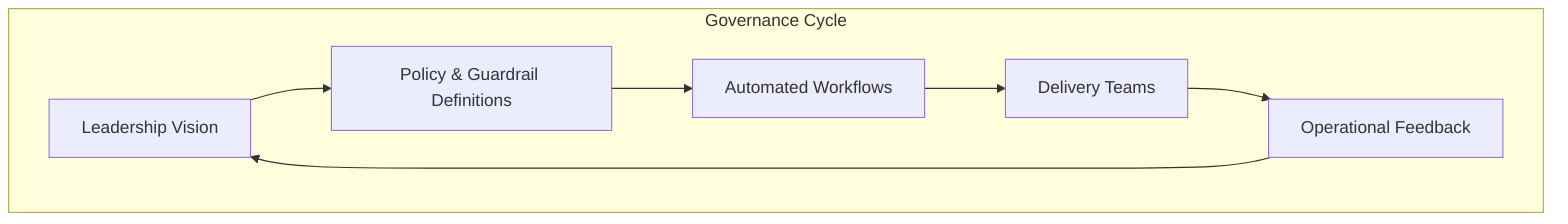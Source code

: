 %% Diagram: Management as Code overview
flowchart TD
    Vision[Leadership Vision]:::kv-primary
    Guardrails[Policy & Guardrail Definitions]:::kv-accent
    Automation[Automated Workflows]:::kv-accent
    Teams[Delivery Teams]:::kv-highlight
    Feedback[Operational Feedback]:::kv-highlight

    Vision --> Guardrails
    Guardrails --> Automation
    Automation --> Teams
    Teams --> Feedback
    Feedback --> Vision

    subgraph Governance Cycle
        Vision
        Guardrails
        Automation
        Teams
        Feedback
    end